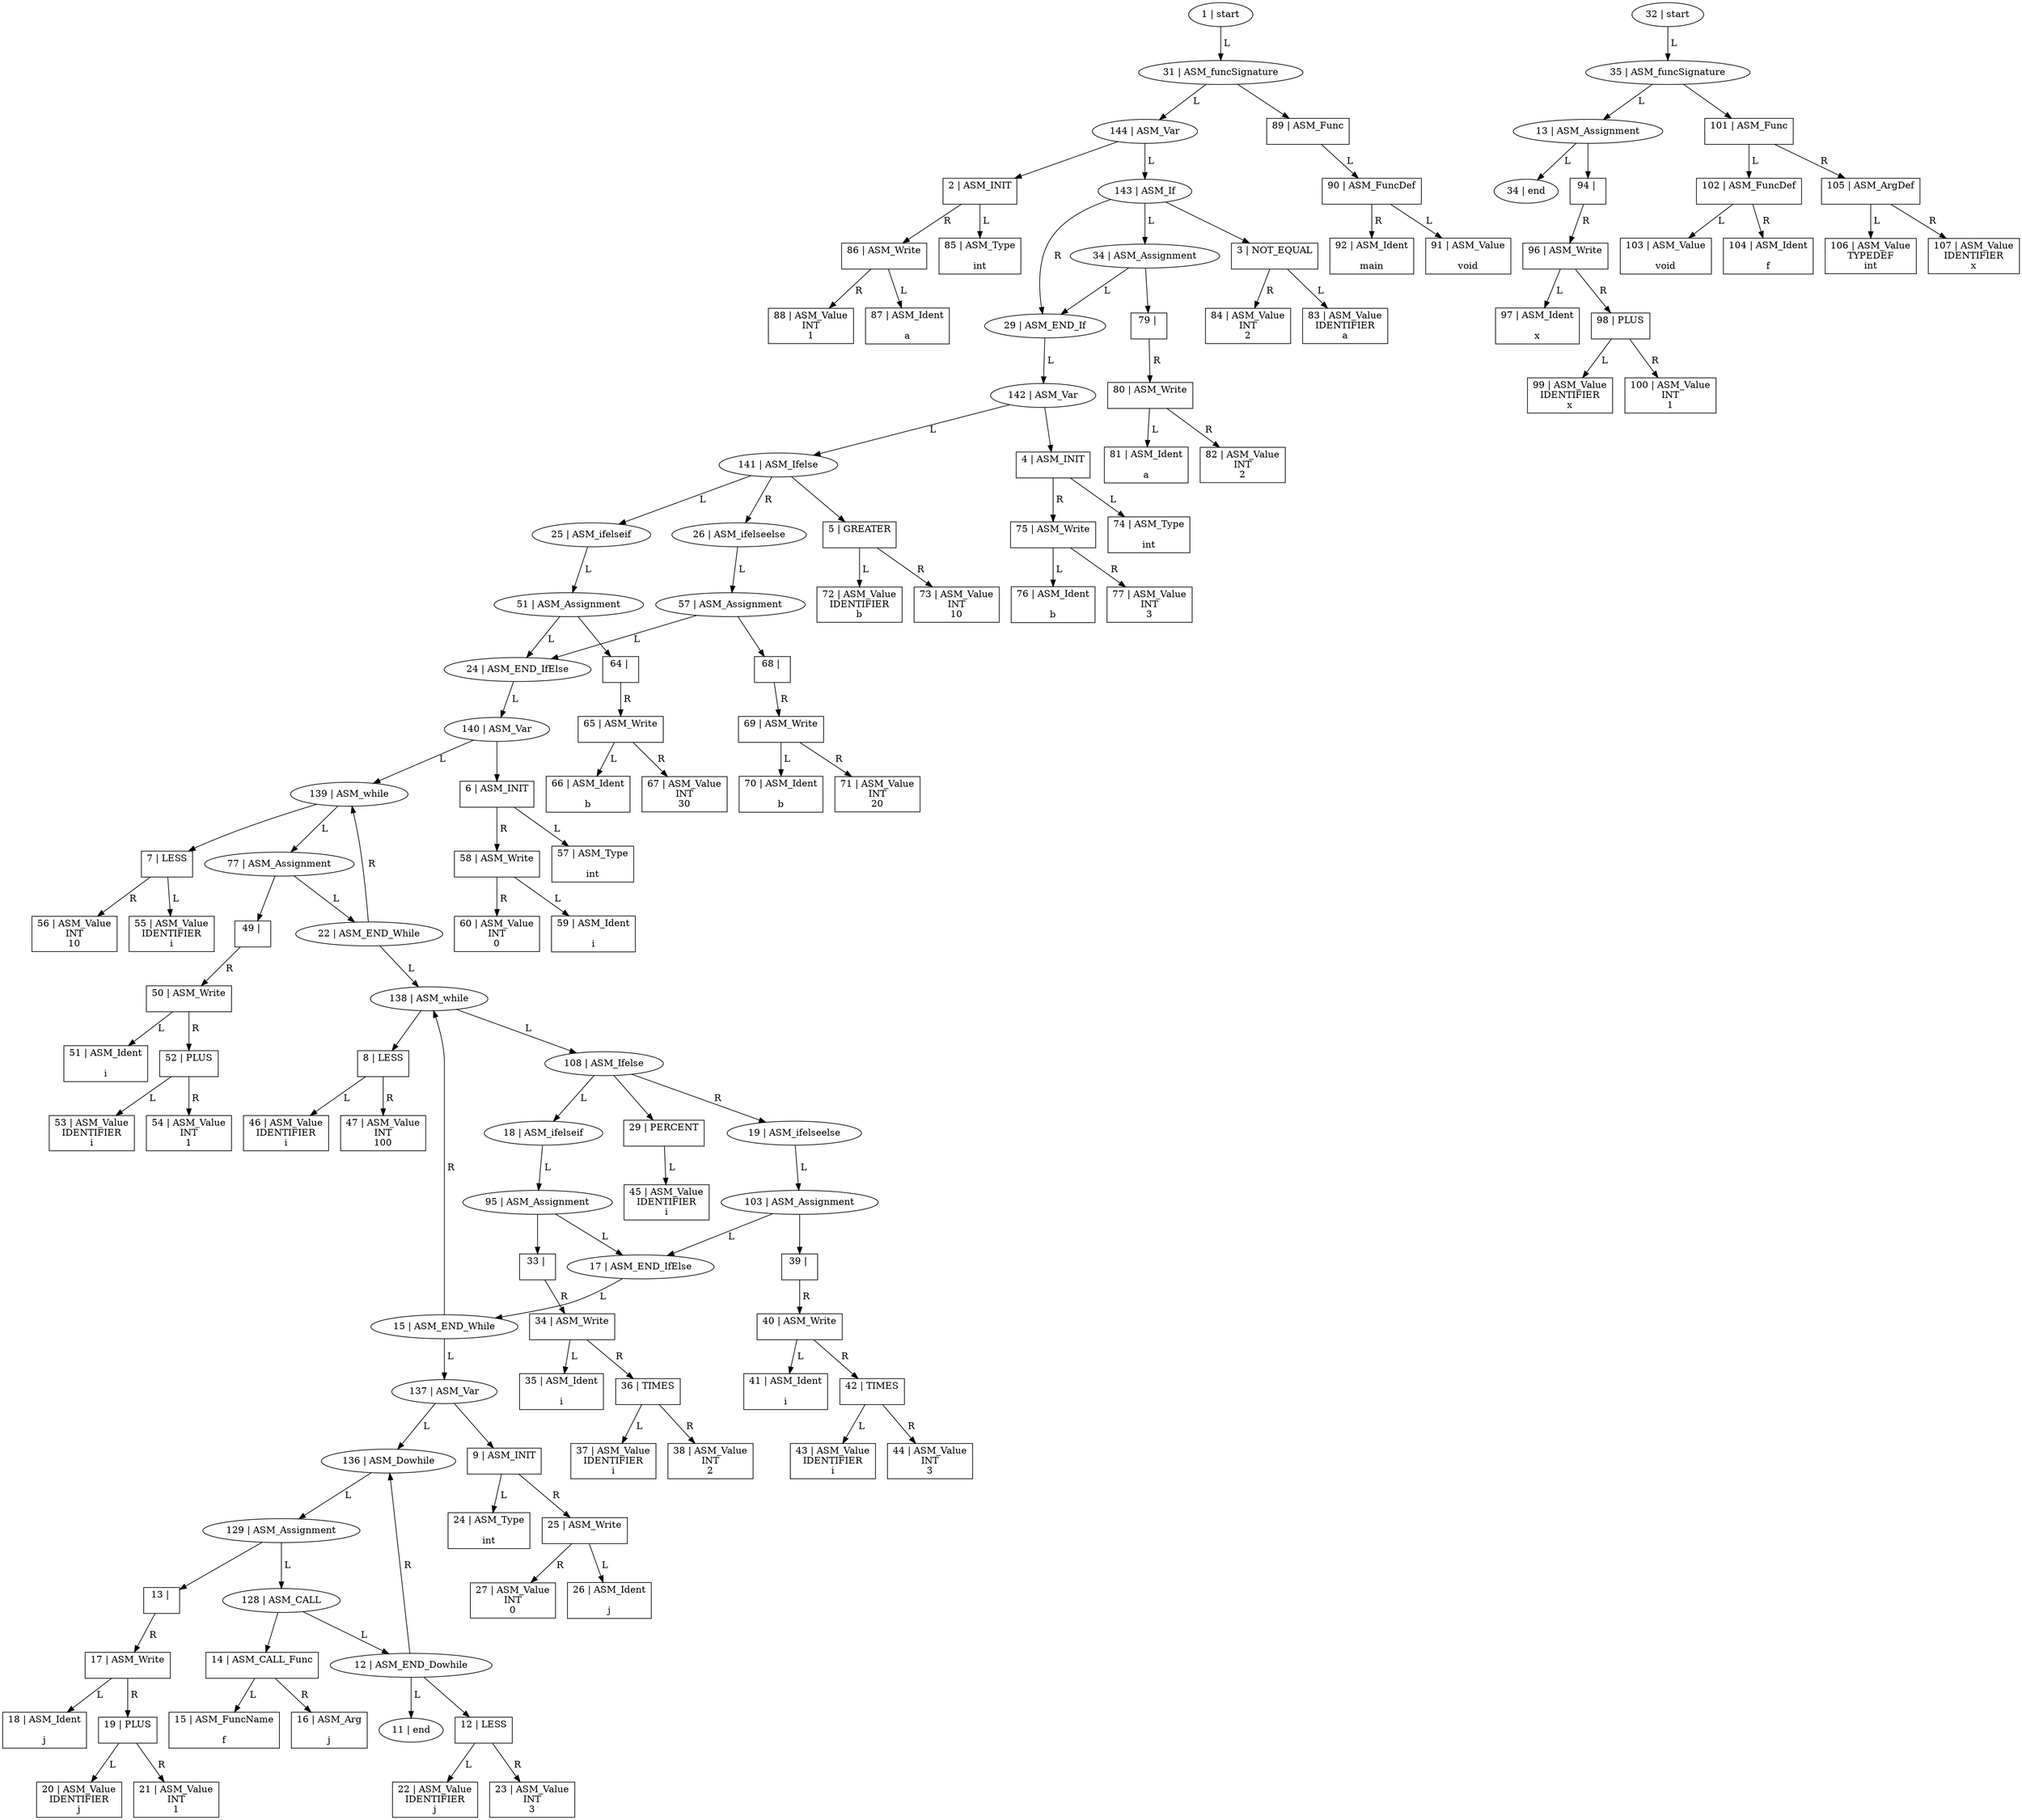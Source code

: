 digraph G {
    node [shape=box];
  "1 | start" [shape=ellipse];
  "1 | start" -> "31 | ASM_funcSignature" [label=" L "];
  "31 | ASM_funcSignature" [shape=ellipse];
  "31 | ASM_funcSignature" -> "144 | ASM_Var" [label=" L "];
  "144 | ASM_Var" [shape=ellipse];
  "144 | ASM_Var" -> "143 | ASM_If" [label=" L "];
  "143 | ASM_If" [shape=ellipse];
  "143 | ASM_If" -> "34 | ASM_Assignment" [label=" L "];
  "34 | ASM_Assignment" [shape=ellipse];
  "34 | ASM_Assignment" -> "29 | ASM_END_If" [label=" L "];
  "29 | ASM_END_If" [shape=ellipse];
  "29 | ASM_END_If" -> "142 | ASM_Var" [label=" L "];
  "142 | ASM_Var" [shape=ellipse];
  "142 | ASM_Var" -> "141 | ASM_Ifelse" [label=" L "];
  "141 | ASM_Ifelse" [shape=ellipse];
  "141 | ASM_Ifelse" -> "25 | ASM_ifelseif" [label=" L "];
  "25 | ASM_ifelseif" [shape=ellipse];
  "25 | ASM_ifelseif" -> "51 | ASM_Assignment" [label=" L "];
  "51 | ASM_Assignment" [shape=ellipse];
  "51 | ASM_Assignment" -> "24 | ASM_END_IfElse" [label=" L "];
  "24 | ASM_END_IfElse" [shape=ellipse];
  "24 | ASM_END_IfElse" -> "140 | ASM_Var" [label=" L "];
  "140 | ASM_Var" [shape=ellipse];
  "140 | ASM_Var" -> "139 | ASM_while" [label=" L "];
  "139 | ASM_while" [shape=ellipse];
  "139 | ASM_while" -> "77 | ASM_Assignment" [label=" L "];
  "77 | ASM_Assignment" [shape=ellipse];
  "77 | ASM_Assignment" -> "22 | ASM_END_While" [label=" L "];
  "22 | ASM_END_While" [shape=ellipse];
  "22 | ASM_END_While" -> "138 | ASM_while" [label=" L "];
  "138 | ASM_while" [shape=ellipse];
  "138 | ASM_while" -> "108 | ASM_Ifelse" [label=" L "];
  "108 | ASM_Ifelse" [shape=ellipse];
  "108 | ASM_Ifelse" -> "18 | ASM_ifelseif" [label=" L "];
  "18 | ASM_ifelseif" [shape=ellipse];
  "18 | ASM_ifelseif" -> "95 | ASM_Assignment" [label=" L "];
  "95 | ASM_Assignment" [shape=ellipse];
  "95 | ASM_Assignment" -> "17 | ASM_END_IfElse" [label=" L "];
  "17 | ASM_END_IfElse" [shape=ellipse];
  "17 | ASM_END_IfElse" -> "15 | ASM_END_While" [label=" L "];
  "15 | ASM_END_While" [shape=ellipse];
  "15 | ASM_END_While" -> "137 | ASM_Var" [label=" L "];
  "137 | ASM_Var" [shape=ellipse];
  "137 | ASM_Var" -> "136 | ASM_Dowhile" [label=" L "];
  "136 | ASM_Dowhile" [shape=ellipse];
  "136 | ASM_Dowhile" -> "129 | ASM_Assignment" [label=" L "];
  "129 | ASM_Assignment" [shape=ellipse];
  "129 | ASM_Assignment" -> "128 | ASM_CALL" [label=" L "];
  "128 | ASM_CALL" [shape=ellipse];
  "128 | ASM_CALL" -> "12 | ASM_END_Dowhile" [label=" L "];
  "12 | ASM_END_Dowhile" [shape=ellipse];
  "12 | ASM_END_Dowhile" -> "11 | end" [label=" L "];
  "11 | end" [shape=ellipse];
  "12 | ASM_END_Dowhile" -> "136 | ASM_Dowhile" [label=" R "];
  "12 | ASM_END_Dowhile" -> "12 | LESS\n\n"[shape=box];
  "12 | LESS\n\n" [shape=box];
  "12 | LESS\n\n" -> "22 | ASM_Value\nIDENTIFIER\nj" [label=" L "];
  "22 | ASM_Value\nIDENTIFIER\nj" [shape=box];
  "12 | LESS\n\n" -> "23 | ASM_Value\nINT\n3" [label=" R "];
  "23 | ASM_Value\nINT\n3" [shape=box];
  "128 | ASM_CALL" -> "14 | ASM_CALL_Func\n\n"[shape=box];
  "14 | ASM_CALL_Func\n\n" [shape=box];
  "14 | ASM_CALL_Func\n\n" -> "15 | ASM_FuncName\n\nf" [label=" L "];
  "15 | ASM_FuncName\n\nf" [shape=box];
  "14 | ASM_CALL_Func\n\n" -> "16 | ASM_Arg\n\nj" [label=" R "];
  "16 | ASM_Arg\n\nj" [shape=box];
  "129 | ASM_Assignment" -> "13 | \n\n"[shape=box];
  "13 | \n\n" [shape=box];
  "13 | \n\n" -> "17 | ASM_Write\n\n" [label=" R "];
  "17 | ASM_Write\n\n" [shape=box];
  "17 | ASM_Write\n\n" -> "18 | ASM_Ident\n\nj" [label=" L "];
  "18 | ASM_Ident\n\nj" [shape=box];
  "17 | ASM_Write\n\n" -> "19 | PLUS\n\n" [label=" R "];
  "19 | PLUS\n\n" [shape=box];
  "19 | PLUS\n\n" -> "20 | ASM_Value\nIDENTIFIER\nj" [label=" L "];
  "20 | ASM_Value\nIDENTIFIER\nj" [shape=box];
  "19 | PLUS\n\n" -> "21 | ASM_Value\nINT\n1" [label=" R "];
  "21 | ASM_Value\nINT\n1" [shape=box];
  "137 | ASM_Var" -> "9 | ASM_INIT\n\n"[shape=box];
  "9 | ASM_INIT\n\n" [shape=box];
  "9 | ASM_INIT\n\n" -> "24 | ASM_Type\n\nint" [label=" L "];
  "24 | ASM_Type\n\nint" [shape=box];
  "9 | ASM_INIT\n\n" -> "25 | ASM_Write\n\n" [label=" R "];
  "25 | ASM_Write\n\n" [shape=box];
  "25 | ASM_Write\n\n" -> "26 | ASM_Ident\n\nj" [label=" L "];
  "26 | ASM_Ident\n\nj" [shape=box];
  "25 | ASM_Write\n\n" -> "27 | ASM_Value\nINT\n0" [label=" R "];
  "27 | ASM_Value\nINT\n0" [shape=box];
  "15 | ASM_END_While" -> "138 | ASM_while" [label=" R "];
  "95 | ASM_Assignment" -> "33 | \n\n"[shape=box];
  "33 | \n\n" [shape=box];
  "33 | \n\n" -> "34 | ASM_Write\n\n" [label=" R "];
  "34 | ASM_Write\n\n" [shape=box];
  "34 | ASM_Write\n\n" -> "35 | ASM_Ident\n\ni" [label=" L "];
  "35 | ASM_Ident\n\ni" [shape=box];
  "34 | ASM_Write\n\n" -> "36 | TIMES\n\n" [label=" R "];
  "36 | TIMES\n\n" [shape=box];
  "36 | TIMES\n\n" -> "37 | ASM_Value\nIDENTIFIER\ni" [label=" L "];
  "37 | ASM_Value\nIDENTIFIER\ni" [shape=box];
  "36 | TIMES\n\n" -> "38 | ASM_Value\nINT\n2" [label=" R "];
  "38 | ASM_Value\nINT\n2" [shape=box];
  "108 | ASM_Ifelse" -> "19 | ASM_ifelseelse" [label=" R "];
  "19 | ASM_ifelseelse" [shape=ellipse];
  "19 | ASM_ifelseelse" -> "103 | ASM_Assignment" [label=" L "];
  "103 | ASM_Assignment" [shape=ellipse];
  "103 | ASM_Assignment" -> "17 | ASM_END_IfElse" [label=" L "];
  "103 | ASM_Assignment" -> "39 | \n\n"[shape=box];
  "39 | \n\n" [shape=box];
  "39 | \n\n" -> "40 | ASM_Write\n\n" [label=" R "];
  "40 | ASM_Write\n\n" [shape=box];
  "40 | ASM_Write\n\n" -> "41 | ASM_Ident\n\ni" [label=" L "];
  "41 | ASM_Ident\n\ni" [shape=box];
  "40 | ASM_Write\n\n" -> "42 | TIMES\n\n" [label=" R "];
  "42 | TIMES\n\n" [shape=box];
  "42 | TIMES\n\n" -> "43 | ASM_Value\nIDENTIFIER\ni" [label=" L "];
  "43 | ASM_Value\nIDENTIFIER\ni" [shape=box];
  "42 | TIMES\n\n" -> "44 | ASM_Value\nINT\n3" [label=" R "];
  "44 | ASM_Value\nINT\n3" [shape=box];
  "108 | ASM_Ifelse" -> "29 | PERCENT\n\n"[shape=box];
  "29 | PERCENT\n\n" [shape=box];
  "29 | PERCENT\n\n" -> "45 | ASM_Value\nIDENTIFIER\ni" [label=" L "];
  "45 | ASM_Value\nIDENTIFIER\ni" [shape=box];
  "138 | ASM_while" -> "8 | LESS\n\n"[shape=box];
  "8 | LESS\n\n" [shape=box];
  "8 | LESS\n\n" -> "46 | ASM_Value\nIDENTIFIER\ni" [label=" L "];
  "46 | ASM_Value\nIDENTIFIER\ni" [shape=box];
  "8 | LESS\n\n" -> "47 | ASM_Value\nINT\n100" [label=" R "];
  "47 | ASM_Value\nINT\n100" [shape=box];
  "22 | ASM_END_While" -> "139 | ASM_while" [label=" R "];
  "77 | ASM_Assignment" -> "49 | \n\n"[shape=box];
  "49 | \n\n" [shape=box];
  "49 | \n\n" -> "50 | ASM_Write\n\n" [label=" R "];
  "50 | ASM_Write\n\n" [shape=box];
  "50 | ASM_Write\n\n" -> "51 | ASM_Ident\n\ni" [label=" L "];
  "51 | ASM_Ident\n\ni" [shape=box];
  "50 | ASM_Write\n\n" -> "52 | PLUS\n\n" [label=" R "];
  "52 | PLUS\n\n" [shape=box];
  "52 | PLUS\n\n" -> "53 | ASM_Value\nIDENTIFIER\ni" [label=" L "];
  "53 | ASM_Value\nIDENTIFIER\ni" [shape=box];
  "52 | PLUS\n\n" -> "54 | ASM_Value\nINT\n1" [label=" R "];
  "54 | ASM_Value\nINT\n1" [shape=box];
  "139 | ASM_while" -> "7 | LESS\n\n"[shape=box];
  "7 | LESS\n\n" [shape=box];
  "7 | LESS\n\n" -> "55 | ASM_Value\nIDENTIFIER\ni" [label=" L "];
  "55 | ASM_Value\nIDENTIFIER\ni" [shape=box];
  "7 | LESS\n\n" -> "56 | ASM_Value\nINT\n10" [label=" R "];
  "56 | ASM_Value\nINT\n10" [shape=box];
  "140 | ASM_Var" -> "6 | ASM_INIT\n\n"[shape=box];
  "6 | ASM_INIT\n\n" [shape=box];
  "6 | ASM_INIT\n\n" -> "57 | ASM_Type\n\nint" [label=" L "];
  "57 | ASM_Type\n\nint" [shape=box];
  "6 | ASM_INIT\n\n" -> "58 | ASM_Write\n\n" [label=" R "];
  "58 | ASM_Write\n\n" [shape=box];
  "58 | ASM_Write\n\n" -> "59 | ASM_Ident\n\ni" [label=" L "];
  "59 | ASM_Ident\n\ni" [shape=box];
  "58 | ASM_Write\n\n" -> "60 | ASM_Value\nINT\n0" [label=" R "];
  "60 | ASM_Value\nINT\n0" [shape=box];
  "51 | ASM_Assignment" -> "64 | \n\n"[shape=box];
  "64 | \n\n" [shape=box];
  "64 | \n\n" -> "65 | ASM_Write\n\n" [label=" R "];
  "65 | ASM_Write\n\n" [shape=box];
  "65 | ASM_Write\n\n" -> "66 | ASM_Ident\n\nb" [label=" L "];
  "66 | ASM_Ident\n\nb" [shape=box];
  "65 | ASM_Write\n\n" -> "67 | ASM_Value\nINT\n30" [label=" R "];
  "67 | ASM_Value\nINT\n30" [shape=box];
  "141 | ASM_Ifelse" -> "26 | ASM_ifelseelse" [label=" R "];
  "26 | ASM_ifelseelse" [shape=ellipse];
  "26 | ASM_ifelseelse" -> "57 | ASM_Assignment" [label=" L "];
  "57 | ASM_Assignment" [shape=ellipse];
  "57 | ASM_Assignment" -> "24 | ASM_END_IfElse" [label=" L "];
  "57 | ASM_Assignment" -> "68 | \n\n"[shape=box];
  "68 | \n\n" [shape=box];
  "68 | \n\n" -> "69 | ASM_Write\n\n" [label=" R "];
  "69 | ASM_Write\n\n" [shape=box];
  "69 | ASM_Write\n\n" -> "70 | ASM_Ident\n\nb" [label=" L "];
  "70 | ASM_Ident\n\nb" [shape=box];
  "69 | ASM_Write\n\n" -> "71 | ASM_Value\nINT\n20" [label=" R "];
  "71 | ASM_Value\nINT\n20" [shape=box];
  "141 | ASM_Ifelse" -> "5 | GREATER\n\n"[shape=box];
  "5 | GREATER\n\n" [shape=box];
  "5 | GREATER\n\n" -> "72 | ASM_Value\nIDENTIFIER\nb" [label=" L "];
  "72 | ASM_Value\nIDENTIFIER\nb" [shape=box];
  "5 | GREATER\n\n" -> "73 | ASM_Value\nINT\n10" [label=" R "];
  "73 | ASM_Value\nINT\n10" [shape=box];
  "142 | ASM_Var" -> "4 | ASM_INIT\n\n"[shape=box];
  "4 | ASM_INIT\n\n" [shape=box];
  "4 | ASM_INIT\n\n" -> "74 | ASM_Type\n\nint" [label=" L "];
  "74 | ASM_Type\n\nint" [shape=box];
  "4 | ASM_INIT\n\n" -> "75 | ASM_Write\n\n" [label=" R "];
  "75 | ASM_Write\n\n" [shape=box];
  "75 | ASM_Write\n\n" -> "76 | ASM_Ident\n\nb" [label=" L "];
  "76 | ASM_Ident\n\nb" [shape=box];
  "75 | ASM_Write\n\n" -> "77 | ASM_Value\nINT\n3" [label=" R "];
  "77 | ASM_Value\nINT\n3" [shape=box];
  "34 | ASM_Assignment" -> "79 | \n\n"[shape=box];
  "79 | \n\n" [shape=box];
  "79 | \n\n" -> "80 | ASM_Write\n\n" [label=" R "];
  "80 | ASM_Write\n\n" [shape=box];
  "80 | ASM_Write\n\n" -> "81 | ASM_Ident\n\na" [label=" L "];
  "81 | ASM_Ident\n\na" [shape=box];
  "80 | ASM_Write\n\n" -> "82 | ASM_Value\nINT\n2" [label=" R "];
  "82 | ASM_Value\nINT\n2" [shape=box];
  "143 | ASM_If" -> "29 | ASM_END_If" [label=" R "];
  "143 | ASM_If" -> "3 | NOT_EQUAL\n\n"[shape=box];
  "3 | NOT_EQUAL\n\n" [shape=box];
  "3 | NOT_EQUAL\n\n" -> "83 | ASM_Value\nIDENTIFIER\na" [label=" L "];
  "83 | ASM_Value\nIDENTIFIER\na" [shape=box];
  "3 | NOT_EQUAL\n\n" -> "84 | ASM_Value\nINT\n2" [label=" R "];
  "84 | ASM_Value\nINT\n2" [shape=box];
  "144 | ASM_Var" -> "2 | ASM_INIT\n\n"[shape=box];
  "2 | ASM_INIT\n\n" [shape=box];
  "2 | ASM_INIT\n\n" -> "85 | ASM_Type\n\nint" [label=" L "];
  "85 | ASM_Type\n\nint" [shape=box];
  "2 | ASM_INIT\n\n" -> "86 | ASM_Write\n\n" [label=" R "];
  "86 | ASM_Write\n\n" [shape=box];
  "86 | ASM_Write\n\n" -> "87 | ASM_Ident\n\na" [label=" L "];
  "87 | ASM_Ident\n\na" [shape=box];
  "86 | ASM_Write\n\n" -> "88 | ASM_Value\nINT\n1" [label=" R "];
  "88 | ASM_Value\nINT\n1" [shape=box];
  "31 | ASM_funcSignature" -> "89 | ASM_Func\n\n"[shape=box];
  "89 | ASM_Func\n\n" [shape=box];
  "89 | ASM_Func\n\n" -> "90 | ASM_FuncDef\n\n" [label=" L "];
  "90 | ASM_FuncDef\n\n" [shape=box];
  "90 | ASM_FuncDef\n\n" -> "91 | ASM_Value\n\nvoid" [label=" L "];
  "91 | ASM_Value\n\nvoid" [shape=box];
  "90 | ASM_FuncDef\n\n" -> "92 | ASM_Ident\n\nmain" [label=" R "];
  "92 | ASM_Ident\n\nmain" [shape=box];
  "32 | start" [shape=ellipse];
  "32 | start" -> "35 | ASM_funcSignature" [label=" L "];
  "35 | ASM_funcSignature" [shape=ellipse];
  "35 | ASM_funcSignature" -> "13 | ASM_Assignment" [label=" L "];
  "13 | ASM_Assignment" [shape=ellipse];
  "13 | ASM_Assignment" -> "34 | end" [label=" L "];
  "34 | end" [shape=ellipse];
  "13 | ASM_Assignment" -> "94 | \n\n"[shape=box];
  "94 | \n\n" [shape=box];
  "94 | \n\n" -> "96 | ASM_Write\n\n" [label=" R "];
  "96 | ASM_Write\n\n" [shape=box];
  "96 | ASM_Write\n\n" -> "97 | ASM_Ident\n\nx" [label=" L "];
  "97 | ASM_Ident\n\nx" [shape=box];
  "96 | ASM_Write\n\n" -> "98 | PLUS\n\n" [label=" R "];
  "98 | PLUS\n\n" [shape=box];
  "98 | PLUS\n\n" -> "99 | ASM_Value\nIDENTIFIER\nx" [label=" L "];
  "99 | ASM_Value\nIDENTIFIER\nx" [shape=box];
  "98 | PLUS\n\n" -> "100 | ASM_Value\nINT\n1" [label=" R "];
  "100 | ASM_Value\nINT\n1" [shape=box];
  "35 | ASM_funcSignature" -> "101 | ASM_Func\n\n"[shape=box];
  "101 | ASM_Func\n\n" [shape=box];
  "101 | ASM_Func\n\n" -> "102 | ASM_FuncDef\n\n" [label=" L "];
  "102 | ASM_FuncDef\n\n" [shape=box];
  "102 | ASM_FuncDef\n\n" -> "103 | ASM_Value\n\nvoid" [label=" L "];
  "103 | ASM_Value\n\nvoid" [shape=box];
  "102 | ASM_FuncDef\n\n" -> "104 | ASM_Ident\n\nf" [label=" R "];
  "104 | ASM_Ident\n\nf" [shape=box];
  "101 | ASM_Func\n\n" -> "105 | ASM_ArgDef\n\n" [label=" R "];
  "105 | ASM_ArgDef\n\n" [shape=box];
  "105 | ASM_ArgDef\n\n" -> "106 | ASM_Value\nTYPEDEF\nint" [label=" L "];
  "106 | ASM_Value\nTYPEDEF\nint" [shape=box];
  "105 | ASM_ArgDef\n\n" -> "107 | ASM_Value\nIDENTIFIER\nx" [label=" R "];
  "107 | ASM_Value\nIDENTIFIER\nx" [shape=box];
}
